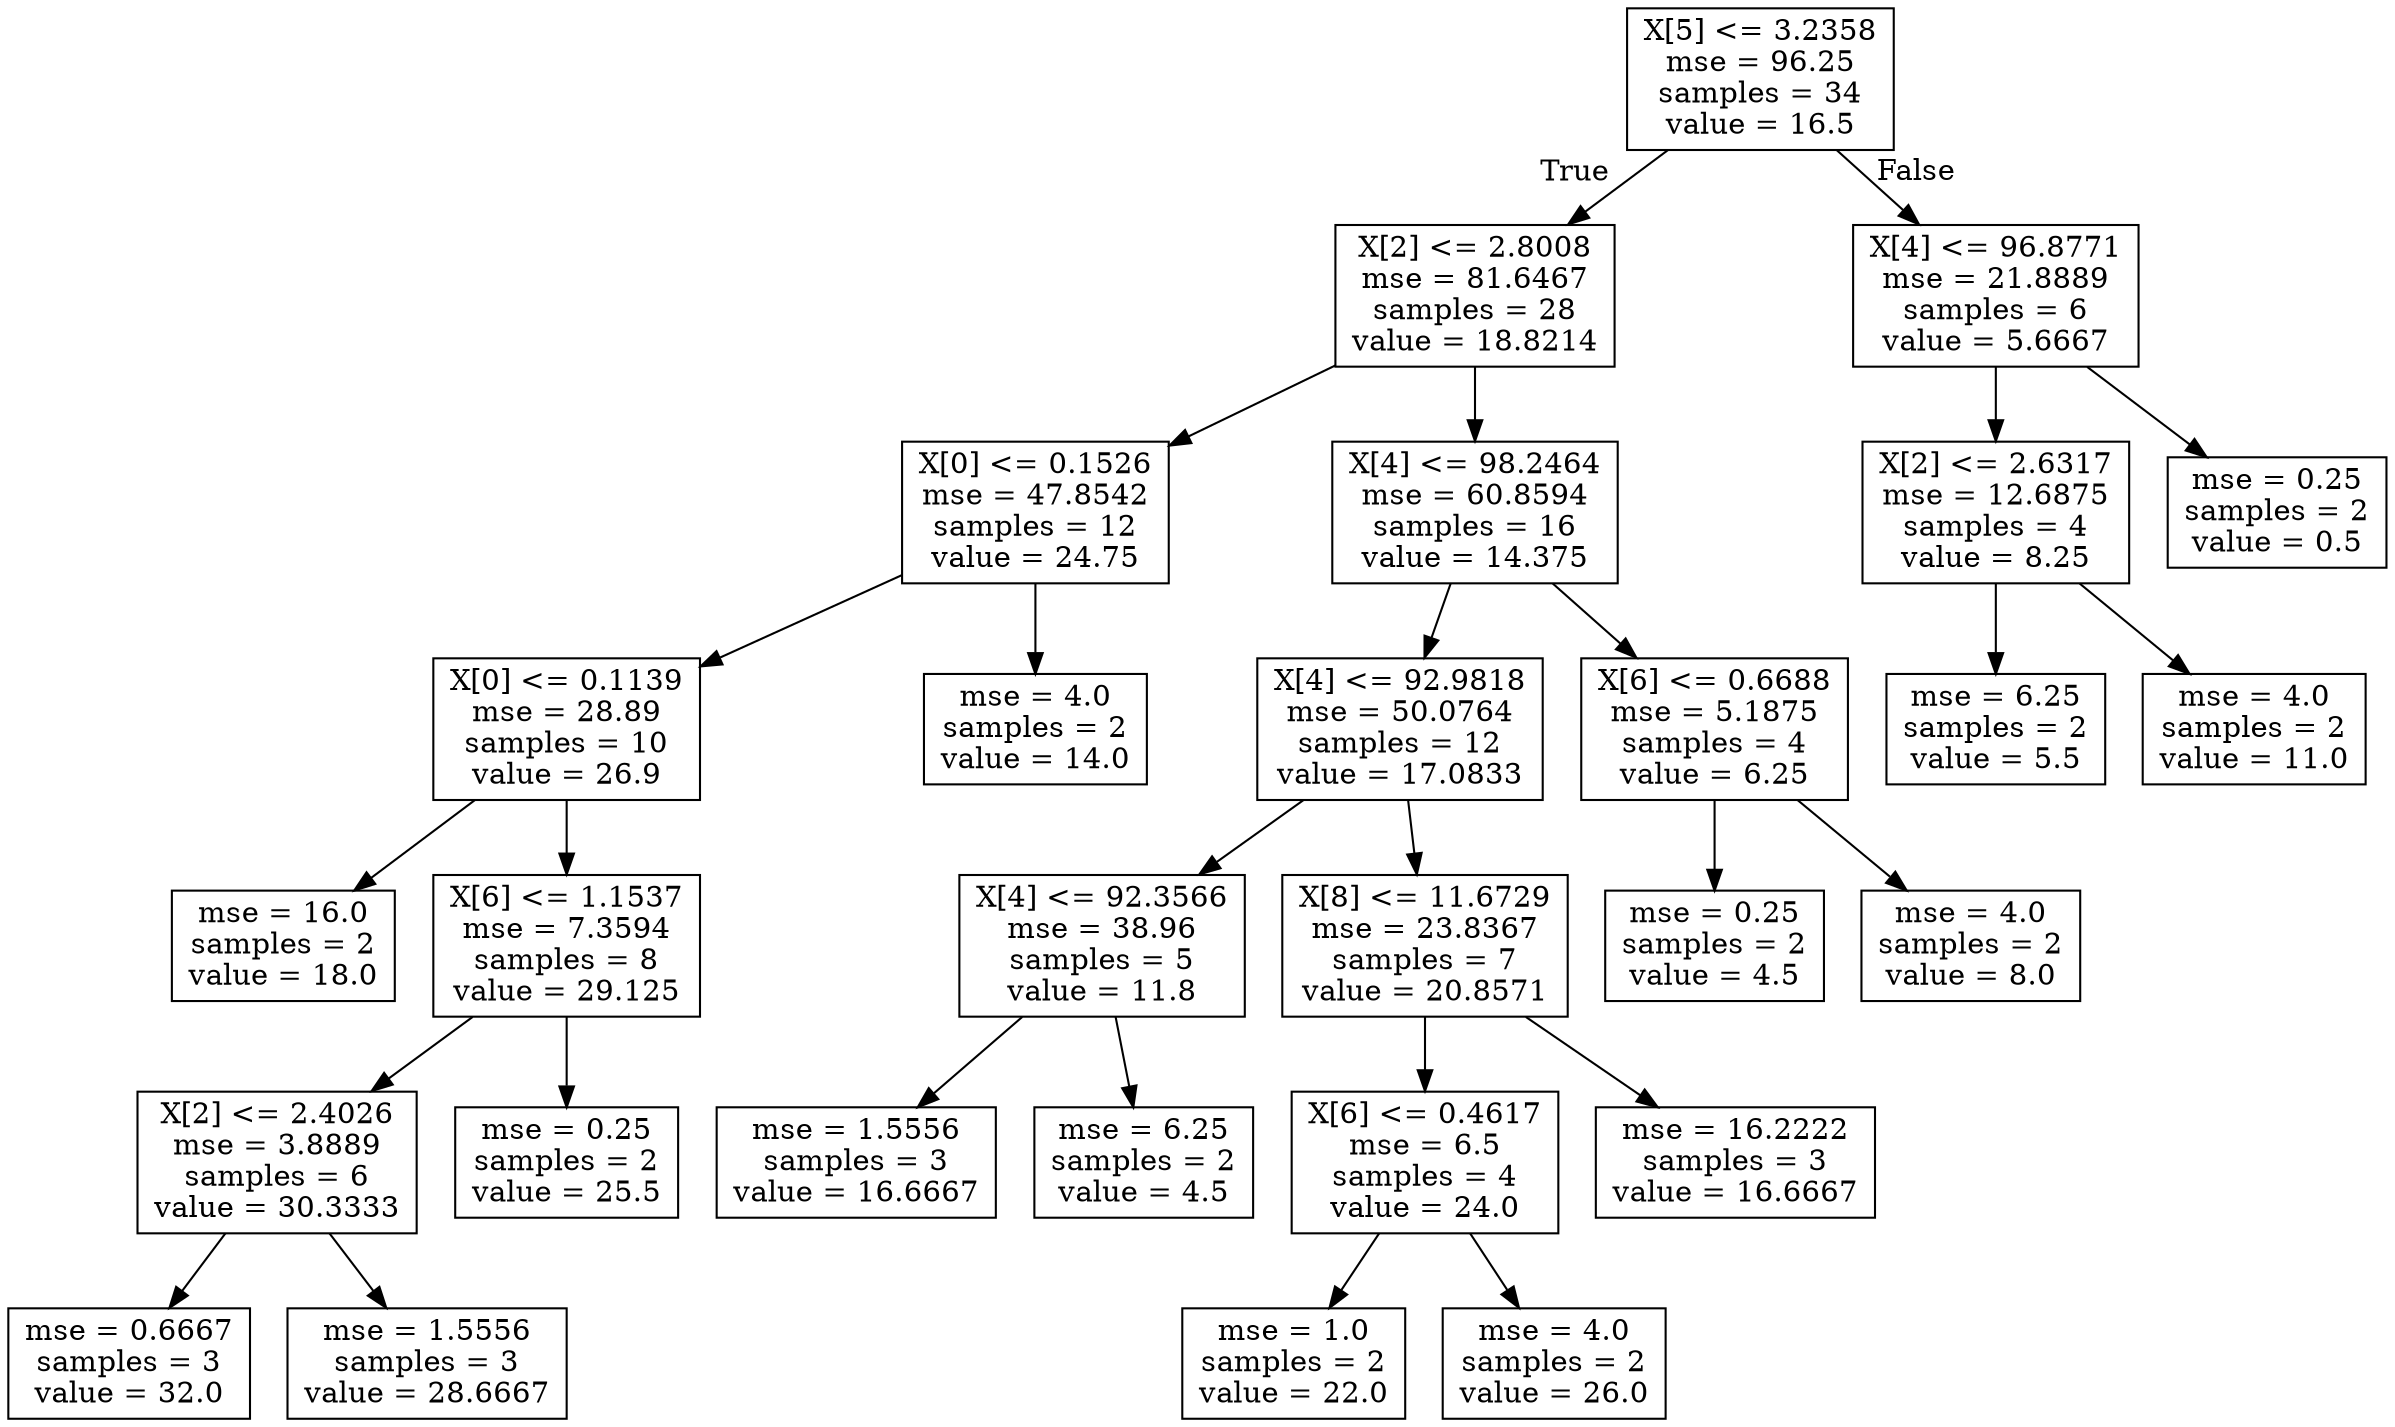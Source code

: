 digraph Tree {
node [shape=box] ;
0 [label="X[5] <= 3.2358\nmse = 96.25\nsamples = 34\nvalue = 16.5"] ;
1 [label="X[2] <= 2.8008\nmse = 81.6467\nsamples = 28\nvalue = 18.8214"] ;
0 -> 1 [labeldistance=2.5, labelangle=45, headlabel="True"] ;
2 [label="X[0] <= 0.1526\nmse = 47.8542\nsamples = 12\nvalue = 24.75"] ;
1 -> 2 ;
3 [label="X[0] <= 0.1139\nmse = 28.89\nsamples = 10\nvalue = 26.9"] ;
2 -> 3 ;
4 [label="mse = 16.0\nsamples = 2\nvalue = 18.0"] ;
3 -> 4 ;
5 [label="X[6] <= 1.1537\nmse = 7.3594\nsamples = 8\nvalue = 29.125"] ;
3 -> 5 ;
6 [label="X[2] <= 2.4026\nmse = 3.8889\nsamples = 6\nvalue = 30.3333"] ;
5 -> 6 ;
7 [label="mse = 0.6667\nsamples = 3\nvalue = 32.0"] ;
6 -> 7 ;
8 [label="mse = 1.5556\nsamples = 3\nvalue = 28.6667"] ;
6 -> 8 ;
9 [label="mse = 0.25\nsamples = 2\nvalue = 25.5"] ;
5 -> 9 ;
10 [label="mse = 4.0\nsamples = 2\nvalue = 14.0"] ;
2 -> 10 ;
11 [label="X[4] <= 98.2464\nmse = 60.8594\nsamples = 16\nvalue = 14.375"] ;
1 -> 11 ;
12 [label="X[4] <= 92.9818\nmse = 50.0764\nsamples = 12\nvalue = 17.0833"] ;
11 -> 12 ;
13 [label="X[4] <= 92.3566\nmse = 38.96\nsamples = 5\nvalue = 11.8"] ;
12 -> 13 ;
14 [label="mse = 1.5556\nsamples = 3\nvalue = 16.6667"] ;
13 -> 14 ;
15 [label="mse = 6.25\nsamples = 2\nvalue = 4.5"] ;
13 -> 15 ;
16 [label="X[8] <= 11.6729\nmse = 23.8367\nsamples = 7\nvalue = 20.8571"] ;
12 -> 16 ;
17 [label="X[6] <= 0.4617\nmse = 6.5\nsamples = 4\nvalue = 24.0"] ;
16 -> 17 ;
18 [label="mse = 1.0\nsamples = 2\nvalue = 22.0"] ;
17 -> 18 ;
19 [label="mse = 4.0\nsamples = 2\nvalue = 26.0"] ;
17 -> 19 ;
20 [label="mse = 16.2222\nsamples = 3\nvalue = 16.6667"] ;
16 -> 20 ;
21 [label="X[6] <= 0.6688\nmse = 5.1875\nsamples = 4\nvalue = 6.25"] ;
11 -> 21 ;
22 [label="mse = 0.25\nsamples = 2\nvalue = 4.5"] ;
21 -> 22 ;
23 [label="mse = 4.0\nsamples = 2\nvalue = 8.0"] ;
21 -> 23 ;
24 [label="X[4] <= 96.8771\nmse = 21.8889\nsamples = 6\nvalue = 5.6667"] ;
0 -> 24 [labeldistance=2.5, labelangle=-45, headlabel="False"] ;
25 [label="X[2] <= 2.6317\nmse = 12.6875\nsamples = 4\nvalue = 8.25"] ;
24 -> 25 ;
26 [label="mse = 6.25\nsamples = 2\nvalue = 5.5"] ;
25 -> 26 ;
27 [label="mse = 4.0\nsamples = 2\nvalue = 11.0"] ;
25 -> 27 ;
28 [label="mse = 0.25\nsamples = 2\nvalue = 0.5"] ;
24 -> 28 ;
}